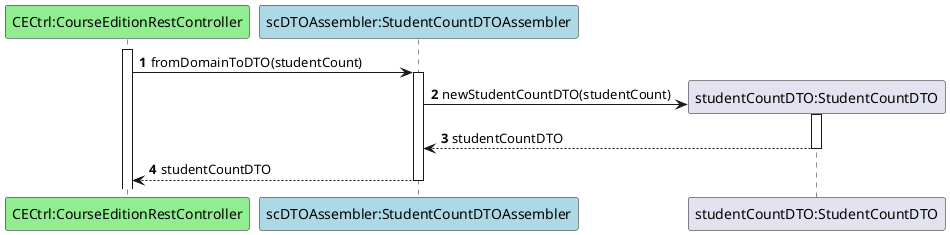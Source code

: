 @startuml

autonumber

participant "CECtrl:CourseEditionRestController" as ceC #lightgreen
participant "scDTOAssembler:StudentCountDTOAssembler" as A #lightblue
participant "studentCountDTO:StudentCountDTO" as DTO

activate ceC
ceC -> A ++: fromDomainToDTO(studentCount)
A -> DTO**: newStudentCountDTO(studentCount)
activate DTO
DTO --> A--: studentCountDTO
A --> ceC--: studentCountDTO

@enduml